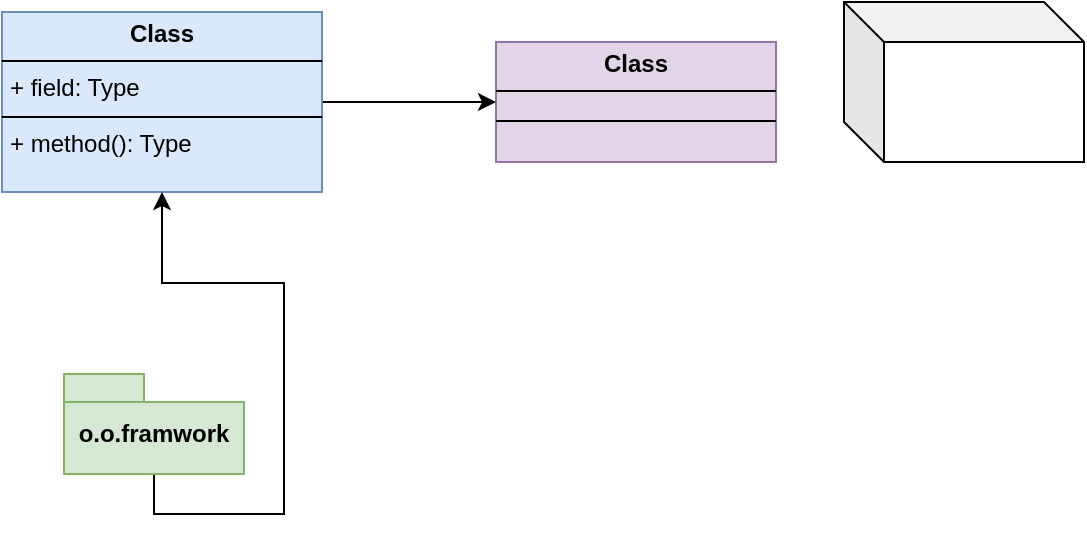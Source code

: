 <mxfile version="24.7.7">
  <diagram name="Page-1" id="c-e81sHoy5Mp8u7g6SGs">
    <mxGraphModel dx="1534" dy="1085" grid="0" gridSize="10" guides="1" tooltips="1" connect="1" arrows="1" fold="1" page="1" pageScale="1" pageWidth="827" pageHeight="1169" math="0" shadow="0">
      <root>
        <mxCell id="0" />
        <mxCell id="1" parent="0" />
        <mxCell id="kWSCMV3ME4rdm8yd8BRm-1" value="&lt;p style=&quot;margin:0px;margin-top:4px;text-align:center;&quot;&gt;&lt;b&gt;Class&lt;/b&gt;&lt;/p&gt;&lt;hr size=&quot;1&quot; style=&quot;border-style:solid;&quot;/&gt;&lt;div style=&quot;height:2px;&quot;&gt;&lt;/div&gt;&lt;hr size=&quot;1&quot; style=&quot;border-style:solid;&quot;/&gt;&lt;div style=&quot;height:2px;&quot;&gt;&lt;/div&gt;" style="verticalAlign=top;align=left;overflow=fill;html=1;whiteSpace=wrap;fillColor=#e1d5e7;strokeColor=#9673a6;" parent="1" vertex="1">
          <mxGeometry x="340" y="415" width="140" height="60" as="geometry" />
        </mxCell>
        <mxCell id="kWSCMV3ME4rdm8yd8BRm-3" style="edgeStyle=orthogonalEdgeStyle;rounded=0;orthogonalLoop=1;jettySize=auto;html=1;entryX=0;entryY=0.5;entryDx=0;entryDy=0;" parent="1" source="kWSCMV3ME4rdm8yd8BRm-2" target="kWSCMV3ME4rdm8yd8BRm-1" edge="1">
          <mxGeometry relative="1" as="geometry" />
        </mxCell>
        <mxCell id="kWSCMV3ME4rdm8yd8BRm-2" value="&lt;p style=&quot;margin:0px;margin-top:4px;text-align:center;&quot;&gt;&lt;b&gt;Class&lt;/b&gt;&lt;/p&gt;&lt;hr size=&quot;1&quot; style=&quot;border-style:solid;&quot;/&gt;&lt;p style=&quot;margin:0px;margin-left:4px;&quot;&gt;+ field: Type&lt;/p&gt;&lt;hr size=&quot;1&quot; style=&quot;border-style:solid;&quot;/&gt;&lt;p style=&quot;margin:0px;margin-left:4px;&quot;&gt;+ method(): Type&lt;/p&gt;" style="verticalAlign=top;align=left;overflow=fill;html=1;whiteSpace=wrap;fillColor=#dae8fc;strokeColor=#6c8ebf;" parent="1" vertex="1">
          <mxGeometry x="93" y="400" width="160" height="90" as="geometry" />
        </mxCell>
        <mxCell id="Yc6t4aB4AYkdKuY4V83o-2" style="edgeStyle=orthogonalEdgeStyle;rounded=0;orthogonalLoop=1;jettySize=auto;html=1;exitX=0.5;exitY=1;exitDx=0;exitDy=0;exitPerimeter=0;entryX=0.5;entryY=1;entryDx=0;entryDy=0;" edge="1" parent="1" source="kWSCMV3ME4rdm8yd8BRm-4" target="kWSCMV3ME4rdm8yd8BRm-2">
          <mxGeometry relative="1" as="geometry" />
        </mxCell>
        <mxCell id="kWSCMV3ME4rdm8yd8BRm-4" value="o.o.framwork" style="shape=folder;fontStyle=1;spacingTop=10;tabWidth=40;tabHeight=14;tabPosition=left;html=1;whiteSpace=wrap;fillColor=#d5e8d4;strokeColor=#82b366;" parent="1" vertex="1">
          <mxGeometry x="124" y="581" width="90" height="50" as="geometry" />
        </mxCell>
        <mxCell id="Yc6t4aB4AYkdKuY4V83o-1" value="" style="shape=cube;whiteSpace=wrap;html=1;boundedLbl=1;backgroundOutline=1;darkOpacity=0.05;darkOpacity2=0.1;" vertex="1" parent="1">
          <mxGeometry x="514" y="395" width="120" height="80" as="geometry" />
        </mxCell>
      </root>
    </mxGraphModel>
  </diagram>
</mxfile>
